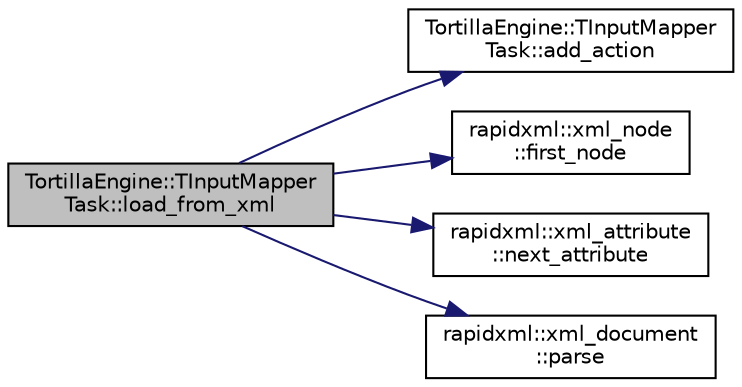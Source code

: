digraph "TortillaEngine::TInputMapperTask::load_from_xml"
{
 // LATEX_PDF_SIZE
  edge [fontname="Helvetica",fontsize="10",labelfontname="Helvetica",labelfontsize="10"];
  node [fontname="Helvetica",fontsize="10",shape=record];
  rankdir="LR";
  Node1 [label="TortillaEngine::TInputMapper\lTask::load_from_xml",height=0.2,width=0.4,color="black", fillcolor="grey75", style="filled", fontcolor="black",tooltip="Loads the map from a xml file."];
  Node1 -> Node2 [color="midnightblue",fontsize="10",style="solid",fontname="Helvetica"];
  Node2 [label="TortillaEngine::TInputMapper\lTask::add_action",height=0.2,width=0.4,color="black", fillcolor="white", style="filled",URL="$class_tortilla_engine_1_1_t_input_mapper_task.html#a8b41bb1dbfd17c97b5d63b6e416d89de",tooltip="Adds an action to the action map."];
  Node1 -> Node3 [color="midnightblue",fontsize="10",style="solid",fontname="Helvetica"];
  Node3 [label="rapidxml::xml_node\l::first_node",height=0.2,width=0.4,color="black", fillcolor="white", style="filled",URL="$classrapidxml_1_1xml__node.html#acdf3691224d683f50692616a92a75d3f",tooltip=" "];
  Node1 -> Node4 [color="midnightblue",fontsize="10",style="solid",fontname="Helvetica"];
  Node4 [label="rapidxml::xml_attribute\l::next_attribute",height=0.2,width=0.4,color="black", fillcolor="white", style="filled",URL="$classrapidxml_1_1xml__attribute.html#affd0c8d0a9020df0998c507cae5474e5",tooltip=" "];
  Node1 -> Node5 [color="midnightblue",fontsize="10",style="solid",fontname="Helvetica"];
  Node5 [label="rapidxml::xml_document\l::parse",height=0.2,width=0.4,color="black", fillcolor="white", style="filled",URL="$classrapidxml_1_1xml__document.html#ac6e73ff9ac323bf5a370c38feb03a6b1",tooltip=" "];
}
